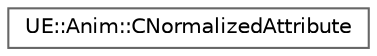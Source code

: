 digraph "Graphical Class Hierarchy"
{
 // INTERACTIVE_SVG=YES
 // LATEX_PDF_SIZE
  bgcolor="transparent";
  edge [fontname=Helvetica,fontsize=10,labelfontname=Helvetica,labelfontsize=10];
  node [fontname=Helvetica,fontsize=10,shape=box,height=0.2,width=0.4];
  rankdir="LR";
  Node0 [id="Node000000",label="UE::Anim::CNormalizedAttribute",height=0.2,width=0.4,color="grey40", fillcolor="white", style="filled",URL="$d0/d33/structUE_1_1Anim_1_1CNormalizedAttribute.html",tooltip="Concept used to verify a user-defined attribute type with its TAttributeTypeTraits::RequiresNormaliza..."];
}
